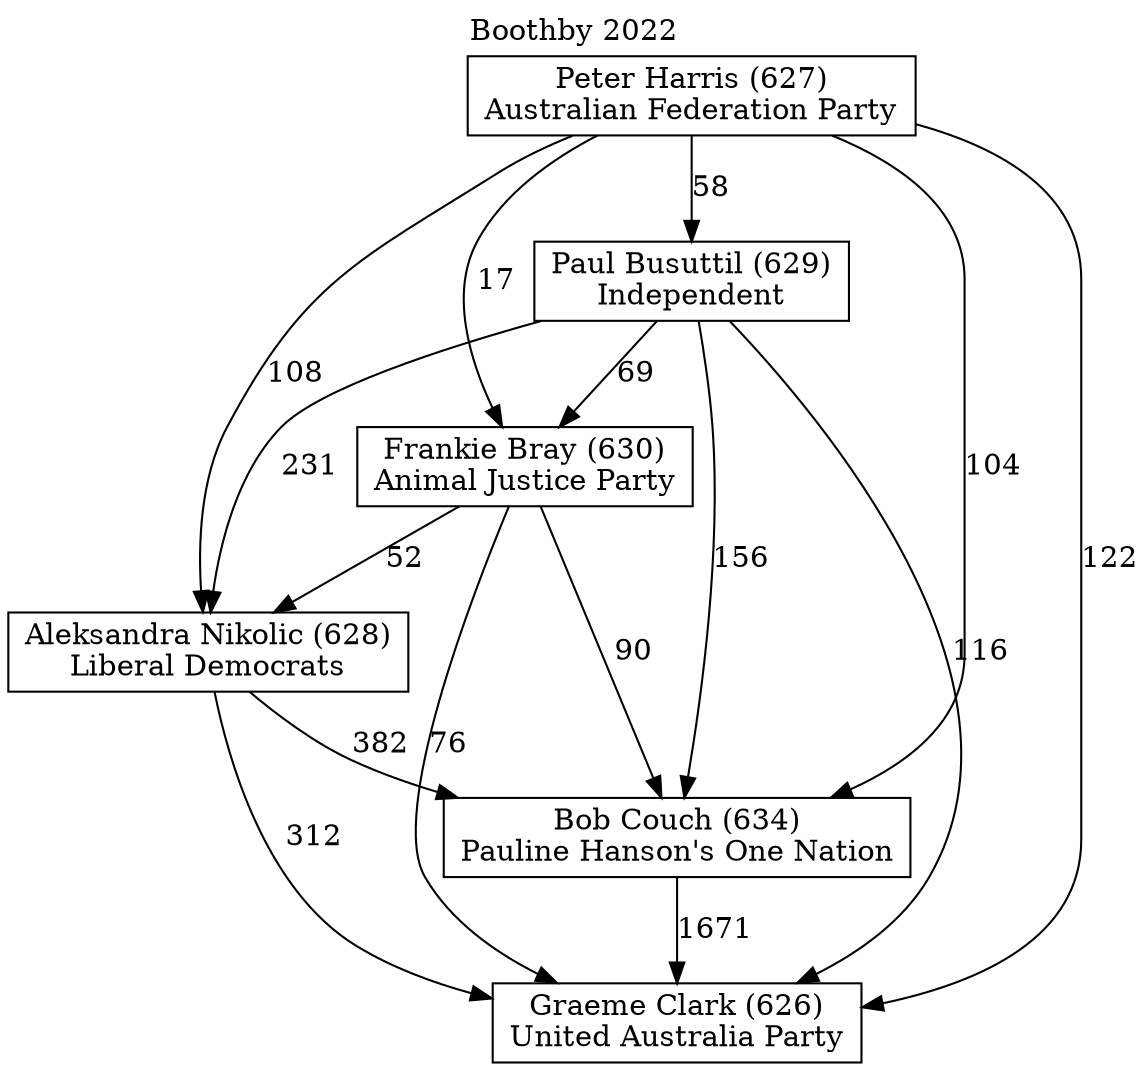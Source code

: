 // House preference flow
digraph "Graeme Clark (626)_Boothby_2022" {
	graph [label="Boothby 2022" labelloc=t mclimit=10]
	node [shape=box]
	"Bob Couch (634)" [label="Bob Couch (634)
Pauline Hanson's One Nation"]
	"Peter Harris (627)" [label="Peter Harris (627)
Australian Federation Party"]
	"Paul Busuttil (629)" [label="Paul Busuttil (629)
Independent"]
	"Graeme Clark (626)" [label="Graeme Clark (626)
United Australia Party"]
	"Frankie Bray (630)" [label="Frankie Bray (630)
Animal Justice Party"]
	"Aleksandra Nikolic (628)" [label="Aleksandra Nikolic (628)
Liberal Democrats"]
	"Frankie Bray (630)" -> "Graeme Clark (626)" [label=76]
	"Peter Harris (627)" -> "Bob Couch (634)" [label=104]
	"Paul Busuttil (629)" -> "Bob Couch (634)" [label=156]
	"Peter Harris (627)" -> "Paul Busuttil (629)" [label=58]
	"Paul Busuttil (629)" -> "Aleksandra Nikolic (628)" [label=231]
	"Frankie Bray (630)" -> "Aleksandra Nikolic (628)" [label=52]
	"Paul Busuttil (629)" -> "Graeme Clark (626)" [label=116]
	"Paul Busuttil (629)" -> "Frankie Bray (630)" [label=69]
	"Aleksandra Nikolic (628)" -> "Bob Couch (634)" [label=382]
	"Peter Harris (627)" -> "Frankie Bray (630)" [label=17]
	"Peter Harris (627)" -> "Aleksandra Nikolic (628)" [label=108]
	"Peter Harris (627)" -> "Graeme Clark (626)" [label=122]
	"Frankie Bray (630)" -> "Bob Couch (634)" [label=90]
	"Bob Couch (634)" -> "Graeme Clark (626)" [label=1671]
	"Aleksandra Nikolic (628)" -> "Graeme Clark (626)" [label=312]
}

